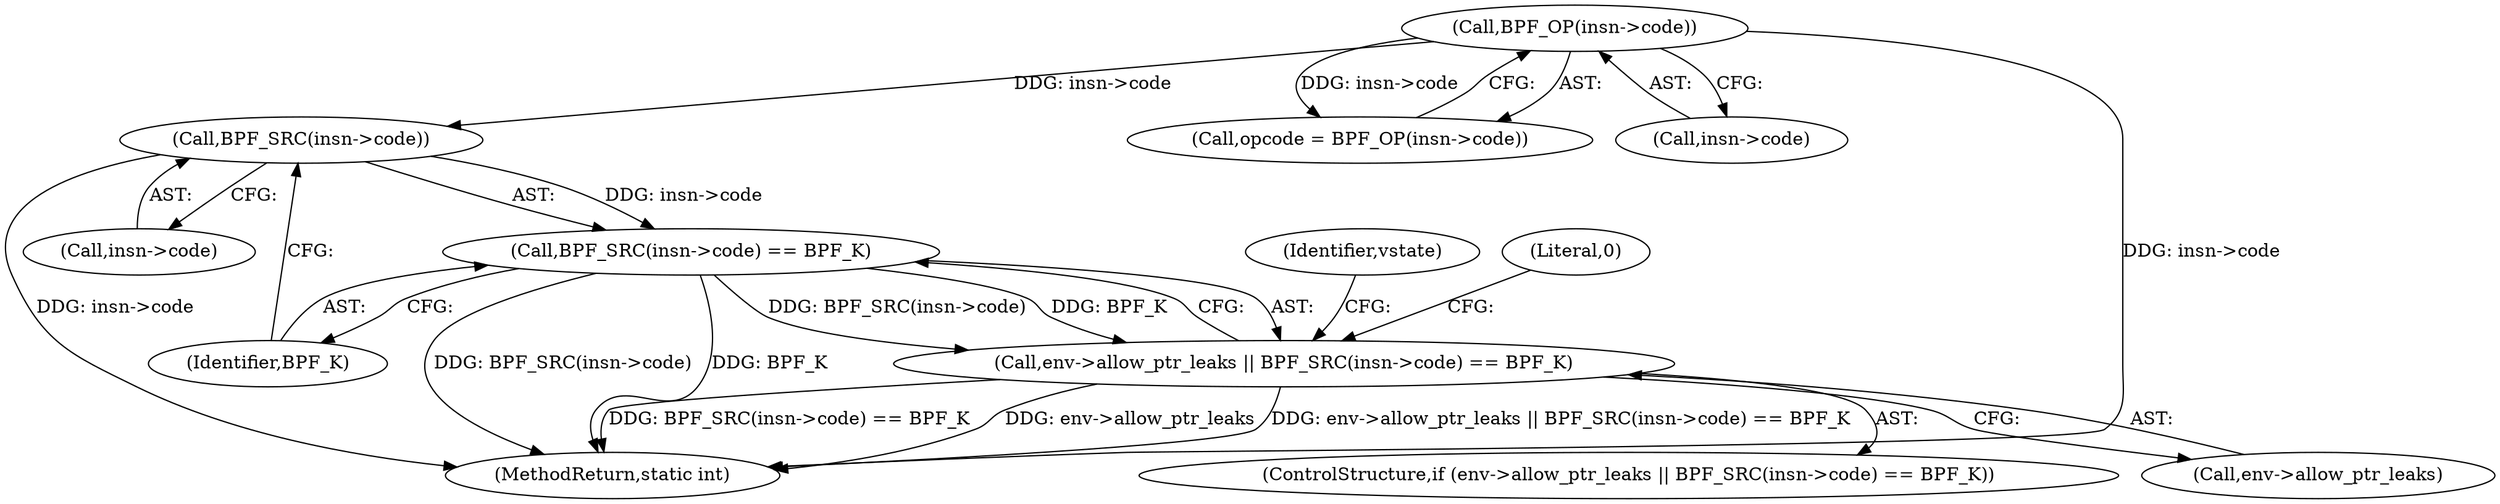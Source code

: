 digraph "1_linux_d3bd7413e0ca40b60cf60d4003246d067cafdeda_0@del" {
"1000145" [label="(Call,BPF_SRC(insn->code))"];
"1000131" [label="(Call,BPF_OP(insn->code))"];
"1000144" [label="(Call,BPF_SRC(insn->code) == BPF_K)"];
"1000140" [label="(Call,env->allow_ptr_leaks || BPF_SRC(insn->code) == BPF_K)"];
"1000139" [label="(ControlStructure,if (env->allow_ptr_leaks || BPF_SRC(insn->code) == BPF_K))"];
"1000149" [label="(Identifier,BPF_K)"];
"1000145" [label="(Call,BPF_SRC(insn->code))"];
"1000129" [label="(Call,opcode = BPF_OP(insn->code))"];
"1000132" [label="(Call,insn->code)"];
"1000248" [label="(MethodReturn,static int)"];
"1000131" [label="(Call,BPF_OP(insn->code))"];
"1000146" [label="(Call,insn->code)"];
"1000141" [label="(Call,env->allow_ptr_leaks)"];
"1000154" [label="(Identifier,vstate)"];
"1000144" [label="(Call,BPF_SRC(insn->code) == BPF_K)"];
"1000140" [label="(Call,env->allow_ptr_leaks || BPF_SRC(insn->code) == BPF_K)"];
"1000151" [label="(Literal,0)"];
"1000145" -> "1000144"  [label="AST: "];
"1000145" -> "1000146"  [label="CFG: "];
"1000146" -> "1000145"  [label="AST: "];
"1000149" -> "1000145"  [label="CFG: "];
"1000145" -> "1000248"  [label="DDG: insn->code"];
"1000145" -> "1000144"  [label="DDG: insn->code"];
"1000131" -> "1000145"  [label="DDG: insn->code"];
"1000131" -> "1000129"  [label="AST: "];
"1000131" -> "1000132"  [label="CFG: "];
"1000132" -> "1000131"  [label="AST: "];
"1000129" -> "1000131"  [label="CFG: "];
"1000131" -> "1000248"  [label="DDG: insn->code"];
"1000131" -> "1000129"  [label="DDG: insn->code"];
"1000144" -> "1000140"  [label="AST: "];
"1000144" -> "1000149"  [label="CFG: "];
"1000149" -> "1000144"  [label="AST: "];
"1000140" -> "1000144"  [label="CFG: "];
"1000144" -> "1000248"  [label="DDG: BPF_K"];
"1000144" -> "1000248"  [label="DDG: BPF_SRC(insn->code)"];
"1000144" -> "1000140"  [label="DDG: BPF_SRC(insn->code)"];
"1000144" -> "1000140"  [label="DDG: BPF_K"];
"1000140" -> "1000139"  [label="AST: "];
"1000140" -> "1000141"  [label="CFG: "];
"1000141" -> "1000140"  [label="AST: "];
"1000151" -> "1000140"  [label="CFG: "];
"1000154" -> "1000140"  [label="CFG: "];
"1000140" -> "1000248"  [label="DDG: env->allow_ptr_leaks"];
"1000140" -> "1000248"  [label="DDG: env->allow_ptr_leaks || BPF_SRC(insn->code) == BPF_K"];
"1000140" -> "1000248"  [label="DDG: BPF_SRC(insn->code) == BPF_K"];
}
